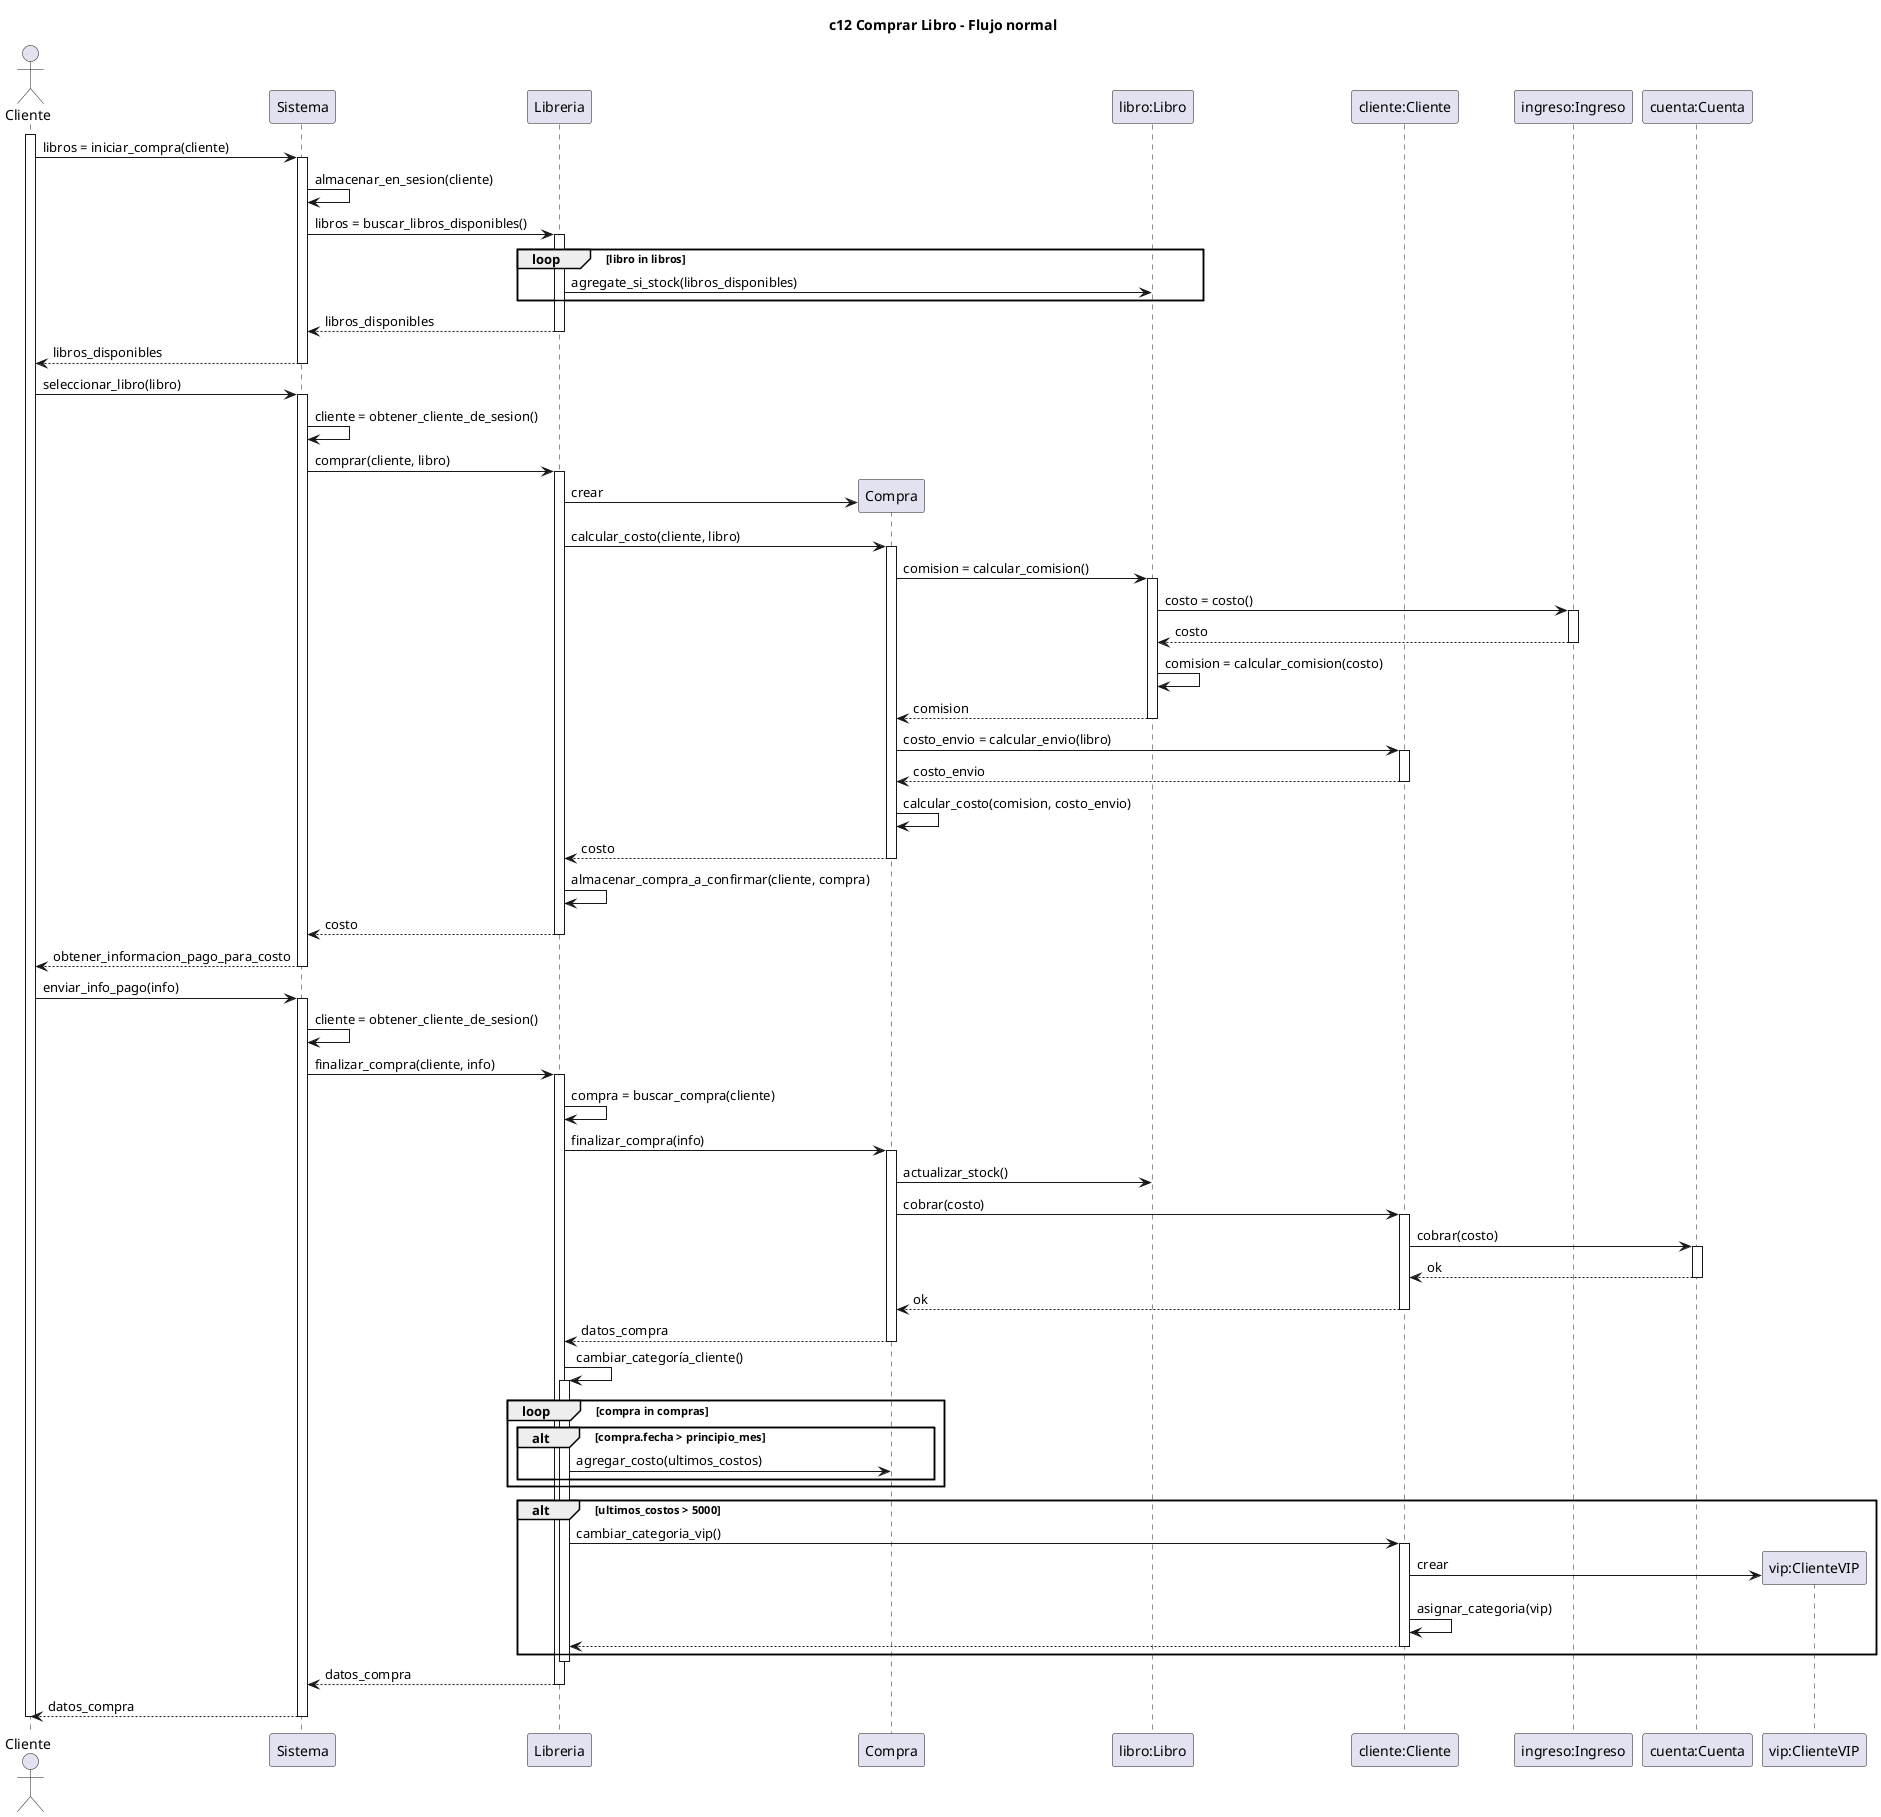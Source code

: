 
@startuml c12 Comprar Libro - Flujo normal

title c12 Comprar Libro - Flujo normal

actor Cliente as c
participant Sistema as s
participant Libreria as l
participant Compra as compra
participant "libro:Libro" as libro
participant "cliente:Cliente" as cliente
participant "ingreso:Ingreso" as ingreso
participant "cuenta:Cuenta" as cuenta
participant "vip:ClienteVIP" as vip

activate c
c -> s : libros = iniciar_compra(cliente)
activate s
    s -> s : almacenar_en_sesion(cliente)
    s -> l : libros = buscar_libros_disponibles()
    activate l
        loop libro in libros
            l -> libro : agregate_si_stock(libros_disponibles)
        end
        return libros_disponibles
    deactivate l
    c <-- s : libros_disponibles
deactivate s

c -> s : seleccionar_libro(libro)
activate s
    s -> s : cliente = obtener_cliente_de_sesion()
    s -> l : comprar(cliente, libro)
    activate l 
        l -> compra ** : crear
        l -> compra : calcular_costo(cliente, libro)
        activate compra
            'el costo depende del tipo de libro y del tipo de cliente
            compra -> libro : comision = calcular_comision()
            activate libro
                libro -> ingreso : costo = costo()
                activate ingreso
                    libro <-- ingreso : costo
                deactivate ingreso
                libro -> libro : comision = calcular_comision(costo)
                compra <-- libro : comision
            deactivate libro
            compra -> cliente : costo_envio = calcular_envio(libro)
            activate cliente
                compra <-- cliente : costo_envio
            deactivate cliente
            compra -> compra : calcular_costo(comision, costo_envio)
            l <-- compra : costo
        deactivate compra
        l -> l : almacenar_compra_a_confirmar(cliente, compra)
        s <-- l : costo
    deactivate l
    return obtener_informacion_pago_para_costo
deactivate s

c -> s : enviar_info_pago(info)
activate s
    s -> s : cliente = obtener_cliente_de_sesion()
    s -> l : finalizar_compra(cliente, info)
    activate l
        l -> l : compra = buscar_compra(cliente)
        l -> compra : finalizar_compra(info)
        activate compra
            compra -> libro : actualizar_stock()
            compra -> cliente : cobrar(costo)
            activate cliente
                cliente -> cuenta : cobrar(costo)
                activate cuenta
                    cliente <-- cuenta: ok
                deactivate cuenta
                compra <-- cliente : ok
            deactivate cliente
            l <-- compra : datos_compra
        deactivate compra
        l -> l : cambiar_categoría_cliente()
        activate l
            loop compra in compras
                alt compra.fecha > principio_mes
                    l -> compra : agregar_costo(ultimos_costos)
                end
            end
            alt ultimos_costos > 5000
                l -> cliente : cambiar_categoria_vip()
                activate cliente
                    cliente -> vip **: crear
                    cliente -> cliente : asignar_categoria(vip)
                    l <-- cliente
                deactivate cliente
            end
        deactivate l
        s <-- l : datos_compra
    deactivate l
    c <-- s : datos_compra
deactivate s

deactivate c

@enduml
